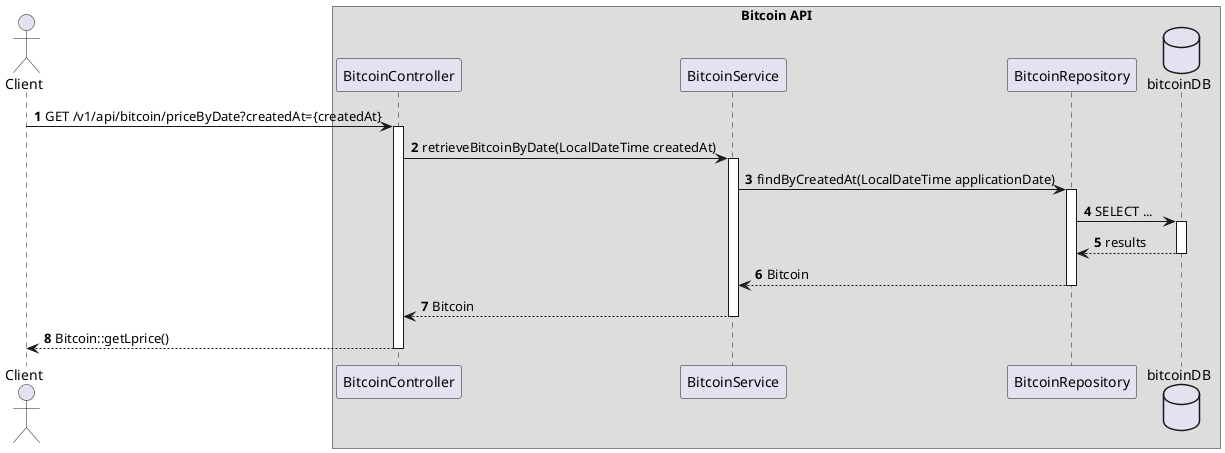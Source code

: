 @startuml GET_price_200_ok
autonumber

actor Client

box Bitcoin API
    participant BitcoinController
    participant BitcoinService
    participant BitcoinRepository
    database bitcoinDB
end box

Client -> BitcoinController: GET /v1/api/bitcoin/priceByDate?createdAt={createdAt}
activate BitcoinController
    BitcoinController -> BitcoinService: retrieveBitcoinByDate(LocalDateTime createdAt)
    activate BitcoinService
        BitcoinService -> BitcoinRepository: findByCreatedAt(LocalDateTime applicationDate)
        activate BitcoinRepository
            BitcoinRepository -> bitcoinDB: SELECT ...
                activate bitcoinDB
                return results
            return Bitcoin
        return Bitcoin
    return Bitcoin::getLprice()
@enduml
